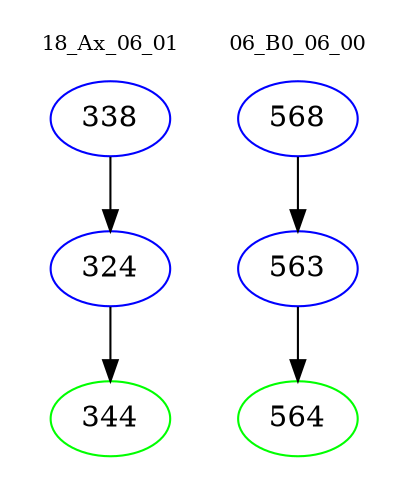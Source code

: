digraph{
subgraph cluster_0 {
color = white
label = "18_Ax_06_01";
fontsize=10;
T0_338 [label="338", color="blue"]
T0_338 -> T0_324 [color="black"]
T0_324 [label="324", color="blue"]
T0_324 -> T0_344 [color="black"]
T0_344 [label="344", color="green"]
}
subgraph cluster_1 {
color = white
label = "06_B0_06_00";
fontsize=10;
T1_568 [label="568", color="blue"]
T1_568 -> T1_563 [color="black"]
T1_563 [label="563", color="blue"]
T1_563 -> T1_564 [color="black"]
T1_564 [label="564", color="green"]
}
}
